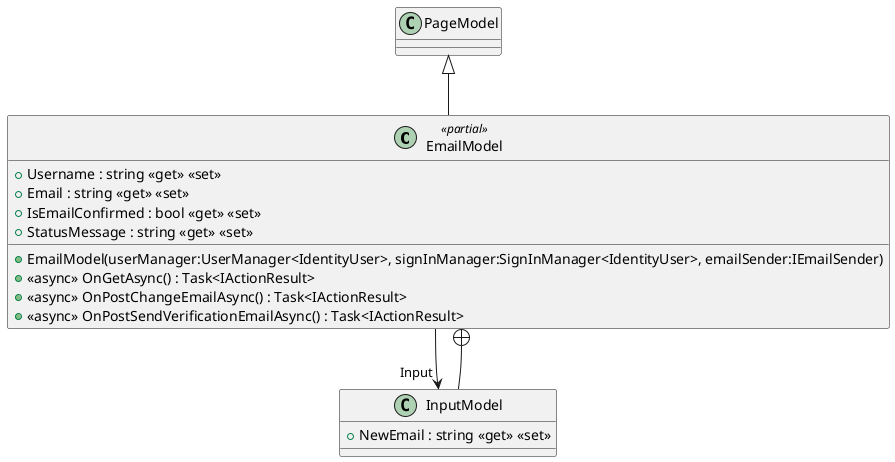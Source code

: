 @startuml
class EmailModel <<partial>> {
    + EmailModel(userManager:UserManager<IdentityUser>, signInManager:SignInManager<IdentityUser>, emailSender:IEmailSender)
    + Username : string <<get>> <<set>>
    + Email : string <<get>> <<set>>
    + IsEmailConfirmed : bool <<get>> <<set>>
    + StatusMessage : string <<get>> <<set>>
    + <<async>> OnGetAsync() : Task<IActionResult>
    + <<async>> OnPostChangeEmailAsync() : Task<IActionResult>
    + <<async>> OnPostSendVerificationEmailAsync() : Task<IActionResult>
}
class InputModel {
    + NewEmail : string <<get>> <<set>>
}
PageModel <|-- EmailModel
EmailModel --> "Input" InputModel
EmailModel +-- InputModel
@enduml
